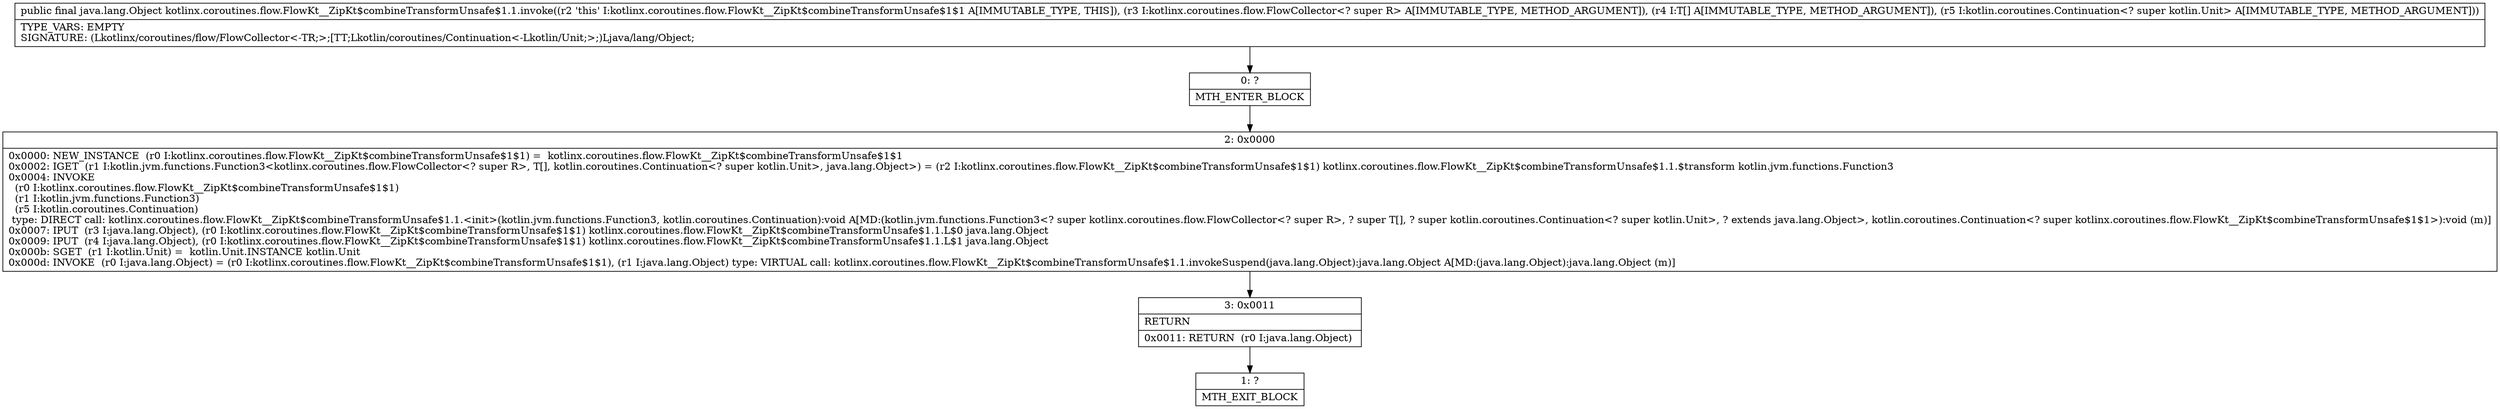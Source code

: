 digraph "CFG forkotlinx.coroutines.flow.FlowKt__ZipKt$combineTransformUnsafe$1.1.invoke(Lkotlinx\/coroutines\/flow\/FlowCollector;[Ljava\/lang\/Object;Lkotlin\/coroutines\/Continuation;)Ljava\/lang\/Object;" {
Node_0 [shape=record,label="{0\:\ ?|MTH_ENTER_BLOCK\l}"];
Node_2 [shape=record,label="{2\:\ 0x0000|0x0000: NEW_INSTANCE  (r0 I:kotlinx.coroutines.flow.FlowKt__ZipKt$combineTransformUnsafe$1$1) =  kotlinx.coroutines.flow.FlowKt__ZipKt$combineTransformUnsafe$1$1 \l0x0002: IGET  (r1 I:kotlin.jvm.functions.Function3\<kotlinx.coroutines.flow.FlowCollector\<? super R\>, T[], kotlin.coroutines.Continuation\<? super kotlin.Unit\>, java.lang.Object\>) = (r2 I:kotlinx.coroutines.flow.FlowKt__ZipKt$combineTransformUnsafe$1$1) kotlinx.coroutines.flow.FlowKt__ZipKt$combineTransformUnsafe$1.1.$transform kotlin.jvm.functions.Function3 \l0x0004: INVOKE  \l  (r0 I:kotlinx.coroutines.flow.FlowKt__ZipKt$combineTransformUnsafe$1$1)\l  (r1 I:kotlin.jvm.functions.Function3)\l  (r5 I:kotlin.coroutines.Continuation)\l type: DIRECT call: kotlinx.coroutines.flow.FlowKt__ZipKt$combineTransformUnsafe$1.1.\<init\>(kotlin.jvm.functions.Function3, kotlin.coroutines.Continuation):void A[MD:(kotlin.jvm.functions.Function3\<? super kotlinx.coroutines.flow.FlowCollector\<? super R\>, ? super T[], ? super kotlin.coroutines.Continuation\<? super kotlin.Unit\>, ? extends java.lang.Object\>, kotlin.coroutines.Continuation\<? super kotlinx.coroutines.flow.FlowKt__ZipKt$combineTransformUnsafe$1$1\>):void (m)]\l0x0007: IPUT  (r3 I:java.lang.Object), (r0 I:kotlinx.coroutines.flow.FlowKt__ZipKt$combineTransformUnsafe$1$1) kotlinx.coroutines.flow.FlowKt__ZipKt$combineTransformUnsafe$1.1.L$0 java.lang.Object \l0x0009: IPUT  (r4 I:java.lang.Object), (r0 I:kotlinx.coroutines.flow.FlowKt__ZipKt$combineTransformUnsafe$1$1) kotlinx.coroutines.flow.FlowKt__ZipKt$combineTransformUnsafe$1.1.L$1 java.lang.Object \l0x000b: SGET  (r1 I:kotlin.Unit) =  kotlin.Unit.INSTANCE kotlin.Unit \l0x000d: INVOKE  (r0 I:java.lang.Object) = (r0 I:kotlinx.coroutines.flow.FlowKt__ZipKt$combineTransformUnsafe$1$1), (r1 I:java.lang.Object) type: VIRTUAL call: kotlinx.coroutines.flow.FlowKt__ZipKt$combineTransformUnsafe$1.1.invokeSuspend(java.lang.Object):java.lang.Object A[MD:(java.lang.Object):java.lang.Object (m)]\l}"];
Node_3 [shape=record,label="{3\:\ 0x0011|RETURN\l|0x0011: RETURN  (r0 I:java.lang.Object) \l}"];
Node_1 [shape=record,label="{1\:\ ?|MTH_EXIT_BLOCK\l}"];
MethodNode[shape=record,label="{public final java.lang.Object kotlinx.coroutines.flow.FlowKt__ZipKt$combineTransformUnsafe$1.1.invoke((r2 'this' I:kotlinx.coroutines.flow.FlowKt__ZipKt$combineTransformUnsafe$1$1 A[IMMUTABLE_TYPE, THIS]), (r3 I:kotlinx.coroutines.flow.FlowCollector\<? super R\> A[IMMUTABLE_TYPE, METHOD_ARGUMENT]), (r4 I:T[] A[IMMUTABLE_TYPE, METHOD_ARGUMENT]), (r5 I:kotlin.coroutines.Continuation\<? super kotlin.Unit\> A[IMMUTABLE_TYPE, METHOD_ARGUMENT]))  | TYPE_VARS: EMPTY\lSIGNATURE: (Lkotlinx\/coroutines\/flow\/FlowCollector\<\-TR;\>;[TT;Lkotlin\/coroutines\/Continuation\<\-Lkotlin\/Unit;\>;)Ljava\/lang\/Object;\l}"];
MethodNode -> Node_0;Node_0 -> Node_2;
Node_2 -> Node_3;
Node_3 -> Node_1;
}

